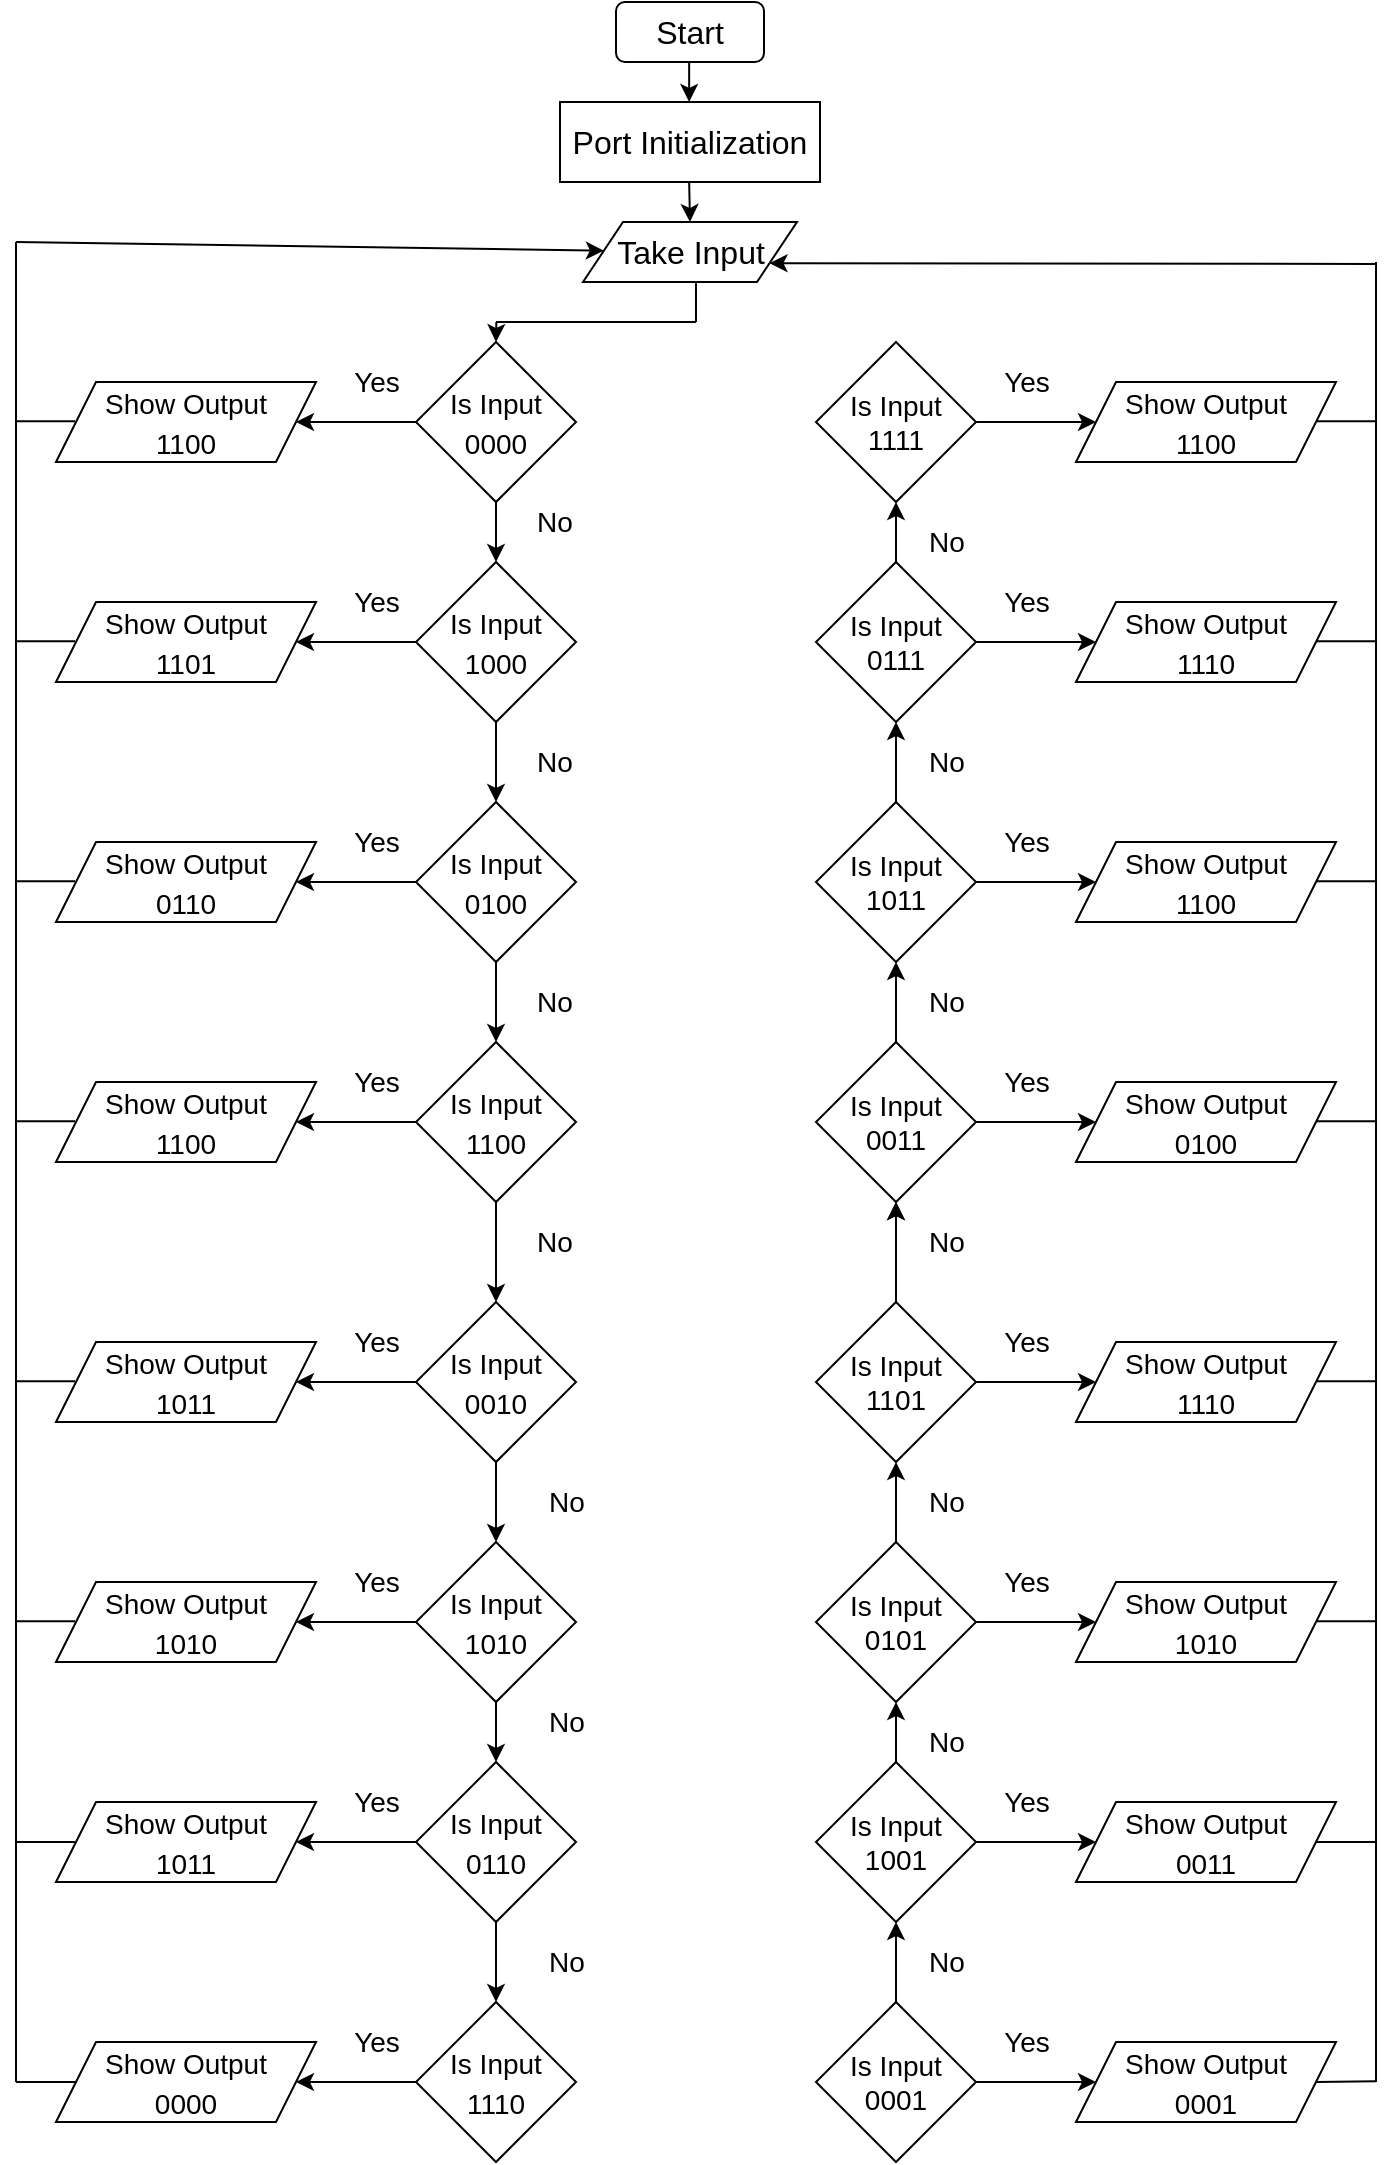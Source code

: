 <mxfile version="17.4.6" type="device"><diagram id="C5RBs43oDa-KdzZeNtuy" name="Page-1"><mxGraphModel dx="1422" dy="762" grid="1" gridSize="10" guides="1" tooltips="1" connect="1" arrows="1" fold="1" page="1" pageScale="1" pageWidth="827" pageHeight="1169" math="0" shadow="0"><root><mxCell id="WIyWlLk6GJQsqaUBKTNV-0"/><mxCell id="WIyWlLk6GJQsqaUBKTNV-1" parent="WIyWlLk6GJQsqaUBKTNV-0"/><mxCell id="WIyWlLk6GJQsqaUBKTNV-3" value="&lt;font style=&quot;font-size: 16px&quot;&gt;Start&lt;/font&gt;" style="rounded=1;whiteSpace=wrap;html=1;fontSize=12;glass=0;strokeWidth=1;shadow=0;" parent="WIyWlLk6GJQsqaUBKTNV-1" vertex="1"><mxGeometry x="340" y="20" width="74" height="30" as="geometry"/></mxCell><mxCell id="yoabehb00GGcjdHhTCSm-0" value="&lt;font style=&quot;font-size: 16px&quot;&gt;Port Initialization&lt;/font&gt;" style="rounded=0;whiteSpace=wrap;html=1;fontSize=16;" parent="WIyWlLk6GJQsqaUBKTNV-1" vertex="1"><mxGeometry x="312" y="70" width="130" height="40" as="geometry"/></mxCell><mxCell id="yoabehb00GGcjdHhTCSm-3" value="Take Input" style="shape=parallelogram;perimeter=parallelogramPerimeter;whiteSpace=wrap;html=1;fixedSize=1;fontSize=16;" parent="WIyWlLk6GJQsqaUBKTNV-1" vertex="1"><mxGeometry x="323.5" y="130" width="107" height="30" as="geometry"/></mxCell><mxCell id="yoabehb00GGcjdHhTCSm-15" value="" style="endArrow=classic;html=1;rounded=0;fontSize=16;" parent="WIyWlLk6GJQsqaUBKTNV-1" edge="1"><mxGeometry width="50" height="50" relative="1" as="geometry"><mxPoint x="376.58" y="110" as="sourcePoint"/><mxPoint x="377" y="130" as="targetPoint"/></mxGeometry></mxCell><mxCell id="yoabehb00GGcjdHhTCSm-16" value="" style="endArrow=classic;html=1;rounded=0;fontSize=16;" parent="WIyWlLk6GJQsqaUBKTNV-1" edge="1"><mxGeometry width="50" height="50" relative="1" as="geometry"><mxPoint x="376.58" y="50" as="sourcePoint"/><mxPoint x="376.58" y="70" as="targetPoint"/><Array as="points"><mxPoint x="376.58" y="50"/><mxPoint x="376.58" y="60"/></Array></mxGeometry></mxCell><mxCell id="yoabehb00GGcjdHhTCSm-17" value="" style="endArrow=classic;html=1;rounded=0;fontSize=16;" parent="WIyWlLk6GJQsqaUBKTNV-1" target="yoabehb00GGcjdHhTCSm-3" edge="1"><mxGeometry width="50" height="50" relative="1" as="geometry"><mxPoint x="40" y="140" as="sourcePoint"/><mxPoint x="140" y="140" as="targetPoint"/></mxGeometry></mxCell><mxCell id="yoabehb00GGcjdHhTCSm-18" value="" style="endArrow=classic;html=1;rounded=0;fontSize=16;entryX=1;entryY=0.75;entryDx=0;entryDy=0;" parent="WIyWlLk6GJQsqaUBKTNV-1" target="yoabehb00GGcjdHhTCSm-3" edge="1"><mxGeometry width="50" height="50" relative="1" as="geometry"><mxPoint x="720" y="151" as="sourcePoint"/><mxPoint x="440" y="150" as="targetPoint"/></mxGeometry></mxCell><mxCell id="yoabehb00GGcjdHhTCSm-20" value="" style="endArrow=none;html=1;rounded=0;fontSize=16;" parent="WIyWlLk6GJQsqaUBKTNV-1" edge="1"><mxGeometry width="50" height="50" relative="1" as="geometry"><mxPoint x="280" y="180" as="sourcePoint"/><mxPoint x="380" y="180" as="targetPoint"/></mxGeometry></mxCell><mxCell id="yoabehb00GGcjdHhTCSm-21" value="&lt;font style=&quot;font-size: 14px&quot;&gt;Show Output&lt;br&gt;1100&lt;/font&gt;" style="shape=parallelogram;perimeter=parallelogramPerimeter;whiteSpace=wrap;html=1;fixedSize=1;fontSize=16;" parent="WIyWlLk6GJQsqaUBKTNV-1" vertex="1"><mxGeometry x="60" y="210" width="130" height="40" as="geometry"/></mxCell><mxCell id="Jba3Py3m6TWfS-fFR2mw-0" value="&lt;font style=&quot;font-size: 14px&quot;&gt;Is Input&lt;br&gt;0000&lt;/font&gt;" style="rhombus;whiteSpace=wrap;html=1;fontSize=16;" parent="WIyWlLk6GJQsqaUBKTNV-1" vertex="1"><mxGeometry x="240" y="190" width="80" height="80" as="geometry"/></mxCell><mxCell id="Jba3Py3m6TWfS-fFR2mw-1" value="" style="endArrow=classic;html=1;rounded=0;fontSize=14;entryX=1;entryY=0.5;entryDx=0;entryDy=0;exitX=0;exitY=0.5;exitDx=0;exitDy=0;" parent="WIyWlLk6GJQsqaUBKTNV-1" source="Jba3Py3m6TWfS-fFR2mw-0" target="yoabehb00GGcjdHhTCSm-21" edge="1"><mxGeometry width="50" height="50" relative="1" as="geometry"><mxPoint x="200" y="229.58" as="sourcePoint"/><mxPoint x="130" y="229.58" as="targetPoint"/></mxGeometry></mxCell><mxCell id="Jba3Py3m6TWfS-fFR2mw-2" value="" style="endArrow=classic;html=1;rounded=0;fontSize=14;" parent="WIyWlLk6GJQsqaUBKTNV-1" edge="1"><mxGeometry width="50" height="50" relative="1" as="geometry"><mxPoint x="280.17" y="180" as="sourcePoint"/><mxPoint x="280.0" y="190" as="targetPoint"/></mxGeometry></mxCell><mxCell id="Jba3Py3m6TWfS-fFR2mw-4" value="&lt;font style=&quot;font-size: 14px&quot;&gt;Show Output&lt;br&gt;1101&lt;/font&gt;" style="shape=parallelogram;perimeter=parallelogramPerimeter;whiteSpace=wrap;html=1;fixedSize=1;fontSize=16;" parent="WIyWlLk6GJQsqaUBKTNV-1" vertex="1"><mxGeometry x="60" y="320" width="130" height="40" as="geometry"/></mxCell><mxCell id="Jba3Py3m6TWfS-fFR2mw-5" value="&lt;font style=&quot;font-size: 14px&quot;&gt;Is Input&lt;br&gt;1000&lt;/font&gt;" style="rhombus;whiteSpace=wrap;html=1;fontSize=16;" parent="WIyWlLk6GJQsqaUBKTNV-1" vertex="1"><mxGeometry x="240" y="300" width="80" height="80" as="geometry"/></mxCell><mxCell id="Jba3Py3m6TWfS-fFR2mw-6" value="" style="endArrow=classic;html=1;rounded=0;fontSize=14;entryX=1;entryY=0.5;entryDx=0;entryDy=0;exitX=0;exitY=0.5;exitDx=0;exitDy=0;" parent="WIyWlLk6GJQsqaUBKTNV-1" source="Jba3Py3m6TWfS-fFR2mw-5" target="Jba3Py3m6TWfS-fFR2mw-4" edge="1"><mxGeometry width="50" height="50" relative="1" as="geometry"><mxPoint x="200" y="339.58" as="sourcePoint"/><mxPoint x="130" y="339.58" as="targetPoint"/></mxGeometry></mxCell><mxCell id="Jba3Py3m6TWfS-fFR2mw-7" value="" style="endArrow=classic;html=1;rounded=0;fontSize=14;exitX=0.5;exitY=1;exitDx=0;exitDy=0;" parent="WIyWlLk6GJQsqaUBKTNV-1" source="Jba3Py3m6TWfS-fFR2mw-0" edge="1"><mxGeometry width="50" height="50" relative="1" as="geometry"><mxPoint x="280.17" y="290" as="sourcePoint"/><mxPoint x="280" y="300" as="targetPoint"/></mxGeometry></mxCell><mxCell id="Jba3Py3m6TWfS-fFR2mw-32" value="&lt;font style=&quot;font-size: 14px&quot;&gt;Show Output&lt;br&gt;0110&lt;/font&gt;" style="shape=parallelogram;perimeter=parallelogramPerimeter;whiteSpace=wrap;html=1;fixedSize=1;fontSize=16;" parent="WIyWlLk6GJQsqaUBKTNV-1" vertex="1"><mxGeometry x="60" y="440" width="130" height="40" as="geometry"/></mxCell><mxCell id="Jba3Py3m6TWfS-fFR2mw-33" value="&lt;font style=&quot;font-size: 14px&quot;&gt;Is Input&lt;br&gt;0100&lt;/font&gt;" style="rhombus;whiteSpace=wrap;html=1;fontSize=16;" parent="WIyWlLk6GJQsqaUBKTNV-1" vertex="1"><mxGeometry x="240" y="420" width="80" height="80" as="geometry"/></mxCell><mxCell id="Jba3Py3m6TWfS-fFR2mw-34" value="" style="endArrow=classic;html=1;rounded=0;fontSize=14;entryX=1;entryY=0.5;entryDx=0;entryDy=0;exitX=0;exitY=0.5;exitDx=0;exitDy=0;" parent="WIyWlLk6GJQsqaUBKTNV-1" source="Jba3Py3m6TWfS-fFR2mw-33" target="Jba3Py3m6TWfS-fFR2mw-32" edge="1"><mxGeometry width="50" height="50" relative="1" as="geometry"><mxPoint x="200" y="459.58" as="sourcePoint"/><mxPoint x="130" y="459.58" as="targetPoint"/></mxGeometry></mxCell><mxCell id="Jba3Py3m6TWfS-fFR2mw-35" value="" style="endArrow=classic;html=1;rounded=0;fontSize=14;exitX=0.5;exitY=1;exitDx=0;exitDy=0;" parent="WIyWlLk6GJQsqaUBKTNV-1" source="Jba3Py3m6TWfS-fFR2mw-5" edge="1"><mxGeometry width="50" height="50" relative="1" as="geometry"><mxPoint x="280.17" y="410" as="sourcePoint"/><mxPoint x="280" y="420" as="targetPoint"/></mxGeometry></mxCell><mxCell id="Jba3Py3m6TWfS-fFR2mw-36" value="&lt;font style=&quot;font-size: 14px&quot;&gt;Show Output&lt;br&gt;1100&lt;/font&gt;" style="shape=parallelogram;perimeter=parallelogramPerimeter;whiteSpace=wrap;html=1;fixedSize=1;fontSize=16;" parent="WIyWlLk6GJQsqaUBKTNV-1" vertex="1"><mxGeometry x="60" y="560" width="130" height="40" as="geometry"/></mxCell><mxCell id="Jba3Py3m6TWfS-fFR2mw-37" value="&lt;font style=&quot;font-size: 14px&quot;&gt;Is Input&lt;br&gt;1100&lt;/font&gt;" style="rhombus;whiteSpace=wrap;html=1;fontSize=16;" parent="WIyWlLk6GJQsqaUBKTNV-1" vertex="1"><mxGeometry x="240" y="540" width="80" height="80" as="geometry"/></mxCell><mxCell id="Jba3Py3m6TWfS-fFR2mw-38" value="" style="endArrow=classic;html=1;rounded=0;fontSize=14;entryX=1;entryY=0.5;entryDx=0;entryDy=0;exitX=0;exitY=0.5;exitDx=0;exitDy=0;" parent="WIyWlLk6GJQsqaUBKTNV-1" source="Jba3Py3m6TWfS-fFR2mw-37" target="Jba3Py3m6TWfS-fFR2mw-36" edge="1"><mxGeometry width="50" height="50" relative="1" as="geometry"><mxPoint x="200" y="579.58" as="sourcePoint"/><mxPoint x="130" y="579.58" as="targetPoint"/></mxGeometry></mxCell><mxCell id="Jba3Py3m6TWfS-fFR2mw-39" value="" style="endArrow=classic;html=1;rounded=0;fontSize=14;exitX=0.5;exitY=1;exitDx=0;exitDy=0;" parent="WIyWlLk6GJQsqaUBKTNV-1" source="Jba3Py3m6TWfS-fFR2mw-33" edge="1"><mxGeometry width="50" height="50" relative="1" as="geometry"><mxPoint x="280.17" y="530" as="sourcePoint"/><mxPoint x="280" y="540" as="targetPoint"/></mxGeometry></mxCell><mxCell id="Jba3Py3m6TWfS-fFR2mw-40" value="&lt;font style=&quot;font-size: 14px&quot;&gt;Show Output&lt;br&gt;1011&lt;/font&gt;" style="shape=parallelogram;perimeter=parallelogramPerimeter;whiteSpace=wrap;html=1;fixedSize=1;fontSize=16;" parent="WIyWlLk6GJQsqaUBKTNV-1" vertex="1"><mxGeometry x="60" y="690" width="130" height="40" as="geometry"/></mxCell><mxCell id="Jba3Py3m6TWfS-fFR2mw-41" value="&lt;font style=&quot;font-size: 14px&quot;&gt;Is Input&lt;br&gt;0010&lt;/font&gt;" style="rhombus;whiteSpace=wrap;html=1;fontSize=16;" parent="WIyWlLk6GJQsqaUBKTNV-1" vertex="1"><mxGeometry x="240" y="670" width="80" height="80" as="geometry"/></mxCell><mxCell id="Jba3Py3m6TWfS-fFR2mw-42" value="" style="endArrow=classic;html=1;rounded=0;fontSize=14;entryX=1;entryY=0.5;entryDx=0;entryDy=0;exitX=0;exitY=0.5;exitDx=0;exitDy=0;" parent="WIyWlLk6GJQsqaUBKTNV-1" source="Jba3Py3m6TWfS-fFR2mw-41" target="Jba3Py3m6TWfS-fFR2mw-40" edge="1"><mxGeometry width="50" height="50" relative="1" as="geometry"><mxPoint x="200" y="709.58" as="sourcePoint"/><mxPoint x="130" y="709.58" as="targetPoint"/></mxGeometry></mxCell><mxCell id="Jba3Py3m6TWfS-fFR2mw-43" value="" style="endArrow=classic;html=1;rounded=0;fontSize=14;exitX=0.5;exitY=1;exitDx=0;exitDy=0;" parent="WIyWlLk6GJQsqaUBKTNV-1" source="Jba3Py3m6TWfS-fFR2mw-37" edge="1"><mxGeometry width="50" height="50" relative="1" as="geometry"><mxPoint x="280.17" y="660" as="sourcePoint"/><mxPoint x="280" y="670" as="targetPoint"/></mxGeometry></mxCell><mxCell id="Jba3Py3m6TWfS-fFR2mw-44" value="&lt;font style=&quot;font-size: 14px&quot;&gt;Show Output&lt;br&gt;1010&lt;/font&gt;" style="shape=parallelogram;perimeter=parallelogramPerimeter;whiteSpace=wrap;html=1;fixedSize=1;fontSize=16;" parent="WIyWlLk6GJQsqaUBKTNV-1" vertex="1"><mxGeometry x="60" y="810" width="130" height="40" as="geometry"/></mxCell><mxCell id="Jba3Py3m6TWfS-fFR2mw-45" value="&lt;font style=&quot;font-size: 14px&quot;&gt;Is Input&lt;br&gt;1010&lt;/font&gt;" style="rhombus;whiteSpace=wrap;html=1;fontSize=16;" parent="WIyWlLk6GJQsqaUBKTNV-1" vertex="1"><mxGeometry x="240" y="790" width="80" height="80" as="geometry"/></mxCell><mxCell id="Jba3Py3m6TWfS-fFR2mw-46" value="" style="endArrow=classic;html=1;rounded=0;fontSize=14;entryX=1;entryY=0.5;entryDx=0;entryDy=0;exitX=0;exitY=0.5;exitDx=0;exitDy=0;" parent="WIyWlLk6GJQsqaUBKTNV-1" source="Jba3Py3m6TWfS-fFR2mw-45" target="Jba3Py3m6TWfS-fFR2mw-44" edge="1"><mxGeometry width="50" height="50" relative="1" as="geometry"><mxPoint x="200" y="829.58" as="sourcePoint"/><mxPoint x="130" y="829.58" as="targetPoint"/></mxGeometry></mxCell><mxCell id="Jba3Py3m6TWfS-fFR2mw-47" value="" style="endArrow=classic;html=1;rounded=0;fontSize=14;exitX=0.5;exitY=1;exitDx=0;exitDy=0;" parent="WIyWlLk6GJQsqaUBKTNV-1" source="Jba3Py3m6TWfS-fFR2mw-41" edge="1"><mxGeometry width="50" height="50" relative="1" as="geometry"><mxPoint x="280.17" y="780" as="sourcePoint"/><mxPoint x="280" y="790" as="targetPoint"/></mxGeometry></mxCell><mxCell id="Jba3Py3m6TWfS-fFR2mw-56" value="&lt;font style=&quot;font-size: 14px&quot;&gt;Show Output&lt;br&gt;1011&lt;/font&gt;" style="shape=parallelogram;perimeter=parallelogramPerimeter;whiteSpace=wrap;html=1;fixedSize=1;fontSize=16;" parent="WIyWlLk6GJQsqaUBKTNV-1" vertex="1"><mxGeometry x="60" y="920" width="130" height="40" as="geometry"/></mxCell><mxCell id="Jba3Py3m6TWfS-fFR2mw-57" value="&lt;font style=&quot;font-size: 14px&quot;&gt;Is Input&lt;br&gt;0110&lt;br&gt;&lt;/font&gt;" style="rhombus;whiteSpace=wrap;html=1;fontSize=16;" parent="WIyWlLk6GJQsqaUBKTNV-1" vertex="1"><mxGeometry x="240" y="900" width="80" height="80" as="geometry"/></mxCell><mxCell id="Jba3Py3m6TWfS-fFR2mw-58" value="" style="endArrow=classic;html=1;rounded=0;fontSize=14;entryX=1;entryY=0.5;entryDx=0;entryDy=0;exitX=0;exitY=0.5;exitDx=0;exitDy=0;" parent="WIyWlLk6GJQsqaUBKTNV-1" source="Jba3Py3m6TWfS-fFR2mw-57" target="Jba3Py3m6TWfS-fFR2mw-56" edge="1"><mxGeometry width="50" height="50" relative="1" as="geometry"><mxPoint x="200" y="939.58" as="sourcePoint"/><mxPoint x="130" y="939.58" as="targetPoint"/></mxGeometry></mxCell><mxCell id="Jba3Py3m6TWfS-fFR2mw-59" value="&lt;font style=&quot;font-size: 14px&quot;&gt;Show Output&lt;br&gt;0000&lt;br&gt;&lt;/font&gt;" style="shape=parallelogram;perimeter=parallelogramPerimeter;whiteSpace=wrap;html=1;fixedSize=1;fontSize=16;" parent="WIyWlLk6GJQsqaUBKTNV-1" vertex="1"><mxGeometry x="60" y="1040" width="130" height="40" as="geometry"/></mxCell><mxCell id="Jba3Py3m6TWfS-fFR2mw-60" value="&lt;font style=&quot;font-size: 14px&quot;&gt;Is Input&lt;br&gt;1110&lt;/font&gt;" style="rhombus;whiteSpace=wrap;html=1;fontSize=16;" parent="WIyWlLk6GJQsqaUBKTNV-1" vertex="1"><mxGeometry x="240" y="1020" width="80" height="80" as="geometry"/></mxCell><mxCell id="Jba3Py3m6TWfS-fFR2mw-61" value="" style="endArrow=classic;html=1;rounded=0;fontSize=14;entryX=1;entryY=0.5;entryDx=0;entryDy=0;exitX=0;exitY=0.5;exitDx=0;exitDy=0;" parent="WIyWlLk6GJQsqaUBKTNV-1" source="Jba3Py3m6TWfS-fFR2mw-60" target="Jba3Py3m6TWfS-fFR2mw-59" edge="1"><mxGeometry width="50" height="50" relative="1" as="geometry"><mxPoint x="200" y="1059.58" as="sourcePoint"/><mxPoint x="130" y="1059.58" as="targetPoint"/></mxGeometry></mxCell><mxCell id="Jba3Py3m6TWfS-fFR2mw-62" value="" style="endArrow=none;html=1;rounded=0;fontSize=14;" parent="WIyWlLk6GJQsqaUBKTNV-1" edge="1"><mxGeometry width="50" height="50" relative="1" as="geometry"><mxPoint x="40" y="1060" as="sourcePoint"/><mxPoint x="40" y="140" as="targetPoint"/></mxGeometry></mxCell><mxCell id="Jba3Py3m6TWfS-fFR2mw-66" value="" style="endArrow=none;html=1;rounded=0;fontSize=14;" parent="WIyWlLk6GJQsqaUBKTNV-1" source="Jba3Py3m6TWfS-fFR2mw-59" edge="1"><mxGeometry width="50" height="50" relative="1" as="geometry"><mxPoint x="-10" y="1110" as="sourcePoint"/><mxPoint x="40" y="1060" as="targetPoint"/></mxGeometry></mxCell><mxCell id="Jba3Py3m6TWfS-fFR2mw-70" value="" style="endArrow=classic;html=1;rounded=0;fontSize=14;entryX=0.5;entryY=0;entryDx=0;entryDy=0;exitX=0.5;exitY=1;exitDx=0;exitDy=0;" parent="WIyWlLk6GJQsqaUBKTNV-1" source="Jba3Py3m6TWfS-fFR2mw-45" target="Jba3Py3m6TWfS-fFR2mw-57" edge="1"><mxGeometry width="50" height="50" relative="1" as="geometry"><mxPoint x="260" y="910" as="sourcePoint"/><mxPoint x="310" y="860" as="targetPoint"/></mxGeometry></mxCell><mxCell id="Jba3Py3m6TWfS-fFR2mw-71" value="" style="endArrow=classic;html=1;rounded=0;fontSize=14;entryX=0.5;entryY=0;entryDx=0;entryDy=0;exitX=0.5;exitY=1;exitDx=0;exitDy=0;" parent="WIyWlLk6GJQsqaUBKTNV-1" source="Jba3Py3m6TWfS-fFR2mw-57" target="Jba3Py3m6TWfS-fFR2mw-60" edge="1"><mxGeometry width="50" height="50" relative="1" as="geometry"><mxPoint x="230" y="1040" as="sourcePoint"/><mxPoint x="280" y="990" as="targetPoint"/></mxGeometry></mxCell><mxCell id="Jba3Py3m6TWfS-fFR2mw-77" value="Yes" style="text;html=1;align=center;verticalAlign=middle;resizable=0;points=[];autosize=1;strokeColor=none;fillColor=none;fontSize=14;" parent="WIyWlLk6GJQsqaUBKTNV-1" vertex="1"><mxGeometry x="525" y="200" width="40" height="20" as="geometry"/></mxCell><mxCell id="Jba3Py3m6TWfS-fFR2mw-78" value="Yes" style="text;html=1;align=center;verticalAlign=middle;resizable=0;points=[];autosize=1;strokeColor=none;fillColor=none;fontSize=14;" parent="WIyWlLk6GJQsqaUBKTNV-1" vertex="1"><mxGeometry x="200" y="310" width="40" height="20" as="geometry"/></mxCell><mxCell id="Jba3Py3m6TWfS-fFR2mw-85" value="Yes" style="text;html=1;align=center;verticalAlign=middle;resizable=0;points=[];autosize=1;strokeColor=none;fillColor=none;fontSize=14;" parent="WIyWlLk6GJQsqaUBKTNV-1" vertex="1"><mxGeometry x="200" y="1030" width="40" height="20" as="geometry"/></mxCell><mxCell id="Jba3Py3m6TWfS-fFR2mw-86" value="Yes" style="text;html=1;align=center;verticalAlign=middle;resizable=0;points=[];autosize=1;strokeColor=none;fillColor=none;fontSize=14;" parent="WIyWlLk6GJQsqaUBKTNV-1" vertex="1"><mxGeometry x="200" y="910" width="40" height="20" as="geometry"/></mxCell><mxCell id="Jba3Py3m6TWfS-fFR2mw-87" value="Yes" style="text;html=1;align=center;verticalAlign=middle;resizable=0;points=[];autosize=1;strokeColor=none;fillColor=none;fontSize=14;" parent="WIyWlLk6GJQsqaUBKTNV-1" vertex="1"><mxGeometry x="200" y="800" width="40" height="20" as="geometry"/></mxCell><mxCell id="Jba3Py3m6TWfS-fFR2mw-88" value="Yes" style="text;html=1;align=center;verticalAlign=middle;resizable=0;points=[];autosize=1;strokeColor=none;fillColor=none;fontSize=14;" parent="WIyWlLk6GJQsqaUBKTNV-1" vertex="1"><mxGeometry x="200" y="680" width="40" height="20" as="geometry"/></mxCell><mxCell id="Jba3Py3m6TWfS-fFR2mw-89" value="Yes" style="text;html=1;align=center;verticalAlign=middle;resizable=0;points=[];autosize=1;strokeColor=none;fillColor=none;fontSize=14;" parent="WIyWlLk6GJQsqaUBKTNV-1" vertex="1"><mxGeometry x="200" y="550" width="40" height="20" as="geometry"/></mxCell><mxCell id="Jba3Py3m6TWfS-fFR2mw-90" value="Yes" style="text;html=1;align=center;verticalAlign=middle;resizable=0;points=[];autosize=1;strokeColor=none;fillColor=none;fontSize=14;" parent="WIyWlLk6GJQsqaUBKTNV-1" vertex="1"><mxGeometry x="200" y="430" width="40" height="20" as="geometry"/></mxCell><mxCell id="Jba3Py3m6TWfS-fFR2mw-91" value="Yes" style="text;html=1;align=center;verticalAlign=middle;resizable=0;points=[];autosize=1;strokeColor=none;fillColor=none;fontSize=14;" parent="WIyWlLk6GJQsqaUBKTNV-1" vertex="1"><mxGeometry x="200" y="200" width="40" height="20" as="geometry"/></mxCell><mxCell id="Jba3Py3m6TWfS-fFR2mw-97" value="No" style="text;html=1;align=center;verticalAlign=middle;resizable=0;points=[];autosize=1;strokeColor=none;fillColor=none;fontSize=14;" parent="WIyWlLk6GJQsqaUBKTNV-1" vertex="1"><mxGeometry x="490" y="280" width="30" height="20" as="geometry"/></mxCell><mxCell id="Jba3Py3m6TWfS-fFR2mw-100" value="No" style="text;html=1;align=center;verticalAlign=middle;resizable=0;points=[];autosize=1;strokeColor=none;fillColor=none;fontSize=14;" parent="WIyWlLk6GJQsqaUBKTNV-1" vertex="1"><mxGeometry x="300" y="990" width="30" height="20" as="geometry"/></mxCell><mxCell id="Jba3Py3m6TWfS-fFR2mw-101" value="No" style="text;html=1;align=center;verticalAlign=middle;resizable=0;points=[];autosize=1;strokeColor=none;fillColor=none;fontSize=14;" parent="WIyWlLk6GJQsqaUBKTNV-1" vertex="1"><mxGeometry x="300" y="870" width="30" height="20" as="geometry"/></mxCell><mxCell id="Jba3Py3m6TWfS-fFR2mw-102" value="No" style="text;html=1;align=center;verticalAlign=middle;resizable=0;points=[];autosize=1;strokeColor=none;fillColor=none;fontSize=14;" parent="WIyWlLk6GJQsqaUBKTNV-1" vertex="1"><mxGeometry x="300" y="760" width="30" height="20" as="geometry"/></mxCell><mxCell id="Jba3Py3m6TWfS-fFR2mw-103" value="No" style="text;html=1;align=center;verticalAlign=middle;resizable=0;points=[];autosize=1;strokeColor=none;fillColor=none;fontSize=14;" parent="WIyWlLk6GJQsqaUBKTNV-1" vertex="1"><mxGeometry x="293.5" y="630" width="30" height="20" as="geometry"/></mxCell><mxCell id="Jba3Py3m6TWfS-fFR2mw-104" value="No" style="text;html=1;align=center;verticalAlign=middle;resizable=0;points=[];autosize=1;strokeColor=none;fillColor=none;fontSize=14;" parent="WIyWlLk6GJQsqaUBKTNV-1" vertex="1"><mxGeometry x="293.5" y="510" width="30" height="20" as="geometry"/></mxCell><mxCell id="Jba3Py3m6TWfS-fFR2mw-105" value="No" style="text;html=1;align=center;verticalAlign=middle;resizable=0;points=[];autosize=1;strokeColor=none;fillColor=none;fontSize=14;" parent="WIyWlLk6GJQsqaUBKTNV-1" vertex="1"><mxGeometry x="293.5" y="390" width="30" height="20" as="geometry"/></mxCell><mxCell id="Jba3Py3m6TWfS-fFR2mw-107" value="No" style="text;html=1;align=center;verticalAlign=middle;resizable=0;points=[];autosize=1;strokeColor=none;fillColor=none;fontSize=14;" parent="WIyWlLk6GJQsqaUBKTNV-1" vertex="1"><mxGeometry x="293.5" y="270" width="30" height="20" as="geometry"/></mxCell><mxCell id="Jba3Py3m6TWfS-fFR2mw-108" value="Is Input&lt;br&gt;1111" style="rhombus;whiteSpace=wrap;html=1;fontSize=14;" parent="WIyWlLk6GJQsqaUBKTNV-1" vertex="1"><mxGeometry x="440" y="190" width="80" height="80" as="geometry"/></mxCell><mxCell id="Jba3Py3m6TWfS-fFR2mw-110" value="&lt;font style=&quot;font-size: 14px&quot;&gt;Show Output&lt;br&gt;1100&lt;/font&gt;" style="shape=parallelogram;perimeter=parallelogramPerimeter;whiteSpace=wrap;html=1;fixedSize=1;fontSize=16;" parent="WIyWlLk6GJQsqaUBKTNV-1" vertex="1"><mxGeometry x="570" y="210" width="130" height="40" as="geometry"/></mxCell><mxCell id="Jba3Py3m6TWfS-fFR2mw-111" value="" style="endArrow=classic;html=1;rounded=0;fontSize=14;entryX=0;entryY=0.5;entryDx=0;entryDy=0;" parent="WIyWlLk6GJQsqaUBKTNV-1" target="Jba3Py3m6TWfS-fFR2mw-110" edge="1"><mxGeometry width="50" height="50" relative="1" as="geometry"><mxPoint x="520" y="230" as="sourcePoint"/><mxPoint x="570" y="180" as="targetPoint"/></mxGeometry></mxCell><mxCell id="Jba3Py3m6TWfS-fFR2mw-112" value="" style="endArrow=classic;html=1;rounded=0;fontSize=14;entryX=0.5;entryY=1;entryDx=0;entryDy=0;" parent="WIyWlLk6GJQsqaUBKTNV-1" target="Jba3Py3m6TWfS-fFR2mw-108" edge="1"><mxGeometry width="50" height="50" relative="1" as="geometry"><mxPoint x="480" y="300" as="sourcePoint"/><mxPoint x="390" y="360" as="targetPoint"/></mxGeometry></mxCell><mxCell id="Jba3Py3m6TWfS-fFR2mw-113" value="" style="endArrow=none;html=1;rounded=0;fontSize=14;" parent="WIyWlLk6GJQsqaUBKTNV-1" edge="1"><mxGeometry width="50" height="50" relative="1" as="geometry"><mxPoint x="720" y="1060" as="sourcePoint"/><mxPoint x="720" y="150" as="targetPoint"/></mxGeometry></mxCell><mxCell id="Jba3Py3m6TWfS-fFR2mw-120" value="Yes" style="text;html=1;align=center;verticalAlign=middle;resizable=0;points=[];autosize=1;strokeColor=none;fillColor=none;fontSize=14;" parent="WIyWlLk6GJQsqaUBKTNV-1" vertex="1"><mxGeometry x="525" y="310" width="40" height="20" as="geometry"/></mxCell><mxCell id="Jba3Py3m6TWfS-fFR2mw-121" value="No" style="text;html=1;align=center;verticalAlign=middle;resizable=0;points=[];autosize=1;strokeColor=none;fillColor=none;fontSize=14;" parent="WIyWlLk6GJQsqaUBKTNV-1" vertex="1"><mxGeometry x="490" y="390" width="30" height="20" as="geometry"/></mxCell><mxCell id="Jba3Py3m6TWfS-fFR2mw-122" value="Is Input&lt;br&gt;0111" style="rhombus;whiteSpace=wrap;html=1;fontSize=14;" parent="WIyWlLk6GJQsqaUBKTNV-1" vertex="1"><mxGeometry x="440" y="300" width="80" height="80" as="geometry"/></mxCell><mxCell id="Jba3Py3m6TWfS-fFR2mw-123" value="&lt;font style=&quot;font-size: 14px&quot;&gt;Show Output&lt;br&gt;1110&lt;/font&gt;" style="shape=parallelogram;perimeter=parallelogramPerimeter;whiteSpace=wrap;html=1;fixedSize=1;fontSize=16;" parent="WIyWlLk6GJQsqaUBKTNV-1" vertex="1"><mxGeometry x="570" y="320" width="130" height="40" as="geometry"/></mxCell><mxCell id="Jba3Py3m6TWfS-fFR2mw-124" value="" style="endArrow=classic;html=1;rounded=0;fontSize=14;entryX=0;entryY=0.5;entryDx=0;entryDy=0;" parent="WIyWlLk6GJQsqaUBKTNV-1" target="Jba3Py3m6TWfS-fFR2mw-123" edge="1"><mxGeometry width="50" height="50" relative="1" as="geometry"><mxPoint x="520" y="340" as="sourcePoint"/><mxPoint x="570" y="290" as="targetPoint"/></mxGeometry></mxCell><mxCell id="Jba3Py3m6TWfS-fFR2mw-125" value="" style="endArrow=classic;html=1;rounded=0;fontSize=14;entryX=0.5;entryY=1;entryDx=0;entryDy=0;exitX=0.5;exitY=0;exitDx=0;exitDy=0;" parent="WIyWlLk6GJQsqaUBKTNV-1" source="Jba3Py3m6TWfS-fFR2mw-146" target="Jba3Py3m6TWfS-fFR2mw-122" edge="1"><mxGeometry width="50" height="50" relative="1" as="geometry"><mxPoint x="480" y="410" as="sourcePoint"/><mxPoint x="390" y="470" as="targetPoint"/></mxGeometry></mxCell><mxCell id="Jba3Py3m6TWfS-fFR2mw-144" value="Yes" style="text;html=1;align=center;verticalAlign=middle;resizable=0;points=[];autosize=1;strokeColor=none;fillColor=none;fontSize=14;" parent="WIyWlLk6GJQsqaUBKTNV-1" vertex="1"><mxGeometry x="525" y="430" width="40" height="20" as="geometry"/></mxCell><mxCell id="Jba3Py3m6TWfS-fFR2mw-145" value="No" style="text;html=1;align=center;verticalAlign=middle;resizable=0;points=[];autosize=1;strokeColor=none;fillColor=none;fontSize=14;" parent="WIyWlLk6GJQsqaUBKTNV-1" vertex="1"><mxGeometry x="490" y="510" width="30" height="20" as="geometry"/></mxCell><mxCell id="Jba3Py3m6TWfS-fFR2mw-146" value="Is Input&lt;br&gt;1011" style="rhombus;whiteSpace=wrap;html=1;fontSize=14;" parent="WIyWlLk6GJQsqaUBKTNV-1" vertex="1"><mxGeometry x="440" y="420" width="80" height="80" as="geometry"/></mxCell><mxCell id="Jba3Py3m6TWfS-fFR2mw-147" value="&lt;font style=&quot;font-size: 14px&quot;&gt;Show Output&lt;br&gt;1100&lt;/font&gt;" style="shape=parallelogram;perimeter=parallelogramPerimeter;whiteSpace=wrap;html=1;fixedSize=1;fontSize=16;" parent="WIyWlLk6GJQsqaUBKTNV-1" vertex="1"><mxGeometry x="570" y="440" width="130" height="40" as="geometry"/></mxCell><mxCell id="Jba3Py3m6TWfS-fFR2mw-148" value="" style="endArrow=classic;html=1;rounded=0;fontSize=14;entryX=0;entryY=0.5;entryDx=0;entryDy=0;" parent="WIyWlLk6GJQsqaUBKTNV-1" target="Jba3Py3m6TWfS-fFR2mw-147" edge="1"><mxGeometry width="50" height="50" relative="1" as="geometry"><mxPoint x="520" y="460" as="sourcePoint"/><mxPoint x="570" y="410" as="targetPoint"/></mxGeometry></mxCell><mxCell id="Jba3Py3m6TWfS-fFR2mw-149" value="" style="endArrow=classic;html=1;rounded=0;fontSize=14;entryX=0.5;entryY=1;entryDx=0;entryDy=0;exitX=0.5;exitY=0;exitDx=0;exitDy=0;" parent="WIyWlLk6GJQsqaUBKTNV-1" source="Jba3Py3m6TWfS-fFR2mw-152" target="Jba3Py3m6TWfS-fFR2mw-146" edge="1"><mxGeometry width="50" height="50" relative="1" as="geometry"><mxPoint x="480" y="530" as="sourcePoint"/><mxPoint x="390" y="590" as="targetPoint"/></mxGeometry></mxCell><mxCell id="Jba3Py3m6TWfS-fFR2mw-150" value="Yes" style="text;html=1;align=center;verticalAlign=middle;resizable=0;points=[];autosize=1;strokeColor=none;fillColor=none;fontSize=14;" parent="WIyWlLk6GJQsqaUBKTNV-1" vertex="1"><mxGeometry x="525" y="550" width="40" height="20" as="geometry"/></mxCell><mxCell id="Jba3Py3m6TWfS-fFR2mw-151" value="No" style="text;html=1;align=center;verticalAlign=middle;resizable=0;points=[];autosize=1;strokeColor=none;fillColor=none;fontSize=14;" parent="WIyWlLk6GJQsqaUBKTNV-1" vertex="1"><mxGeometry x="490" y="630" width="30" height="20" as="geometry"/></mxCell><mxCell id="Jba3Py3m6TWfS-fFR2mw-152" value="Is Input&lt;br&gt;0011" style="rhombus;whiteSpace=wrap;html=1;fontSize=14;" parent="WIyWlLk6GJQsqaUBKTNV-1" vertex="1"><mxGeometry x="440" y="540" width="80" height="80" as="geometry"/></mxCell><mxCell id="Jba3Py3m6TWfS-fFR2mw-153" value="&lt;font style=&quot;font-size: 14px&quot;&gt;Show Output&lt;br&gt;0100&lt;br&gt;&lt;/font&gt;" style="shape=parallelogram;perimeter=parallelogramPerimeter;whiteSpace=wrap;html=1;fixedSize=1;fontSize=16;" parent="WIyWlLk6GJQsqaUBKTNV-1" vertex="1"><mxGeometry x="570" y="560" width="130" height="40" as="geometry"/></mxCell><mxCell id="Jba3Py3m6TWfS-fFR2mw-154" value="" style="endArrow=classic;html=1;rounded=0;fontSize=14;entryX=0;entryY=0.5;entryDx=0;entryDy=0;" parent="WIyWlLk6GJQsqaUBKTNV-1" target="Jba3Py3m6TWfS-fFR2mw-153" edge="1"><mxGeometry width="50" height="50" relative="1" as="geometry"><mxPoint x="520" y="580" as="sourcePoint"/><mxPoint x="570" y="530" as="targetPoint"/></mxGeometry></mxCell><mxCell id="Jba3Py3m6TWfS-fFR2mw-155" value="" style="endArrow=classic;html=1;rounded=0;fontSize=14;entryX=0.5;entryY=1;entryDx=0;entryDy=0;" parent="WIyWlLk6GJQsqaUBKTNV-1" target="Jba3Py3m6TWfS-fFR2mw-152" edge="1"><mxGeometry width="50" height="50" relative="1" as="geometry"><mxPoint x="480" y="650" as="sourcePoint"/><mxPoint x="390" y="710" as="targetPoint"/></mxGeometry></mxCell><mxCell id="Jba3Py3m6TWfS-fFR2mw-156" value="Yes" style="text;html=1;align=center;verticalAlign=middle;resizable=0;points=[];autosize=1;strokeColor=none;fillColor=none;fontSize=14;" parent="WIyWlLk6GJQsqaUBKTNV-1" vertex="1"><mxGeometry x="525" y="680" width="40" height="20" as="geometry"/></mxCell><mxCell id="Jba3Py3m6TWfS-fFR2mw-157" value="No" style="text;html=1;align=center;verticalAlign=middle;resizable=0;points=[];autosize=1;strokeColor=none;fillColor=none;fontSize=14;" parent="WIyWlLk6GJQsqaUBKTNV-1" vertex="1"><mxGeometry x="490" y="760" width="30" height="20" as="geometry"/></mxCell><mxCell id="Jba3Py3m6TWfS-fFR2mw-162" value="" style="edgeStyle=orthogonalEdgeStyle;rounded=0;orthogonalLoop=1;jettySize=auto;html=1;fontSize=14;" parent="WIyWlLk6GJQsqaUBKTNV-1" source="Jba3Py3m6TWfS-fFR2mw-158" target="Jba3Py3m6TWfS-fFR2mw-152" edge="1"><mxGeometry relative="1" as="geometry"/></mxCell><mxCell id="Jba3Py3m6TWfS-fFR2mw-158" value="Is Input&lt;br&gt;1101" style="rhombus;whiteSpace=wrap;html=1;fontSize=14;" parent="WIyWlLk6GJQsqaUBKTNV-1" vertex="1"><mxGeometry x="440" y="670" width="80" height="80" as="geometry"/></mxCell><mxCell id="Jba3Py3m6TWfS-fFR2mw-159" value="&lt;font style=&quot;font-size: 14px&quot;&gt;Show Output&lt;br&gt;1110&lt;/font&gt;" style="shape=parallelogram;perimeter=parallelogramPerimeter;whiteSpace=wrap;html=1;fixedSize=1;fontSize=16;" parent="WIyWlLk6GJQsqaUBKTNV-1" vertex="1"><mxGeometry x="570" y="690" width="130" height="40" as="geometry"/></mxCell><mxCell id="Jba3Py3m6TWfS-fFR2mw-160" value="" style="endArrow=classic;html=1;rounded=0;fontSize=14;entryX=0;entryY=0.5;entryDx=0;entryDy=0;" parent="WIyWlLk6GJQsqaUBKTNV-1" target="Jba3Py3m6TWfS-fFR2mw-159" edge="1"><mxGeometry width="50" height="50" relative="1" as="geometry"><mxPoint x="520" y="710" as="sourcePoint"/><mxPoint x="570" y="660" as="targetPoint"/></mxGeometry></mxCell><mxCell id="Jba3Py3m6TWfS-fFR2mw-161" value="" style="endArrow=classic;html=1;rounded=0;fontSize=14;entryX=0.5;entryY=1;entryDx=0;entryDy=0;exitX=0.5;exitY=0;exitDx=0;exitDy=0;" parent="WIyWlLk6GJQsqaUBKTNV-1" source="Jba3Py3m6TWfS-fFR2mw-165" target="Jba3Py3m6TWfS-fFR2mw-158" edge="1"><mxGeometry width="50" height="50" relative="1" as="geometry"><mxPoint x="480" y="780" as="sourcePoint"/><mxPoint x="390" y="840" as="targetPoint"/></mxGeometry></mxCell><mxCell id="Jba3Py3m6TWfS-fFR2mw-163" value="Yes" style="text;html=1;align=center;verticalAlign=middle;resizable=0;points=[];autosize=1;strokeColor=none;fillColor=none;fontSize=14;" parent="WIyWlLk6GJQsqaUBKTNV-1" vertex="1"><mxGeometry x="525" y="800" width="40" height="20" as="geometry"/></mxCell><mxCell id="Jba3Py3m6TWfS-fFR2mw-164" value="No" style="text;html=1;align=center;verticalAlign=middle;resizable=0;points=[];autosize=1;strokeColor=none;fillColor=none;fontSize=14;" parent="WIyWlLk6GJQsqaUBKTNV-1" vertex="1"><mxGeometry x="490" y="880" width="30" height="20" as="geometry"/></mxCell><mxCell id="Jba3Py3m6TWfS-fFR2mw-165" value="Is Input&lt;br&gt;0101" style="rhombus;whiteSpace=wrap;html=1;fontSize=14;" parent="WIyWlLk6GJQsqaUBKTNV-1" vertex="1"><mxGeometry x="440" y="790" width="80" height="80" as="geometry"/></mxCell><mxCell id="Jba3Py3m6TWfS-fFR2mw-166" value="&lt;font style=&quot;font-size: 14px&quot;&gt;Show Output&lt;br&gt;1010&lt;/font&gt;" style="shape=parallelogram;perimeter=parallelogramPerimeter;whiteSpace=wrap;html=1;fixedSize=1;fontSize=16;" parent="WIyWlLk6GJQsqaUBKTNV-1" vertex="1"><mxGeometry x="570" y="810" width="130" height="40" as="geometry"/></mxCell><mxCell id="Jba3Py3m6TWfS-fFR2mw-167" value="" style="endArrow=classic;html=1;rounded=0;fontSize=14;entryX=0;entryY=0.5;entryDx=0;entryDy=0;" parent="WIyWlLk6GJQsqaUBKTNV-1" target="Jba3Py3m6TWfS-fFR2mw-166" edge="1"><mxGeometry width="50" height="50" relative="1" as="geometry"><mxPoint x="520" y="830" as="sourcePoint"/><mxPoint x="570" y="780" as="targetPoint"/></mxGeometry></mxCell><mxCell id="Jba3Py3m6TWfS-fFR2mw-168" value="" style="endArrow=classic;html=1;rounded=0;fontSize=14;entryX=0.5;entryY=1;entryDx=0;entryDy=0;" parent="WIyWlLk6GJQsqaUBKTNV-1" target="Jba3Py3m6TWfS-fFR2mw-165" edge="1"><mxGeometry width="50" height="50" relative="1" as="geometry"><mxPoint x="480" y="900" as="sourcePoint"/><mxPoint x="390" y="960" as="targetPoint"/></mxGeometry></mxCell><mxCell id="Jba3Py3m6TWfS-fFR2mw-169" value="Yes" style="text;html=1;align=center;verticalAlign=middle;resizable=0;points=[];autosize=1;strokeColor=none;fillColor=none;fontSize=14;" parent="WIyWlLk6GJQsqaUBKTNV-1" vertex="1"><mxGeometry x="525" y="910" width="40" height="20" as="geometry"/></mxCell><mxCell id="Jba3Py3m6TWfS-fFR2mw-170" value="No" style="text;html=1;align=center;verticalAlign=middle;resizable=0;points=[];autosize=1;strokeColor=none;fillColor=none;fontSize=14;" parent="WIyWlLk6GJQsqaUBKTNV-1" vertex="1"><mxGeometry x="490" y="990" width="30" height="20" as="geometry"/></mxCell><mxCell id="Jba3Py3m6TWfS-fFR2mw-171" value="Is Input&lt;br&gt;1001" style="rhombus;whiteSpace=wrap;html=1;fontSize=14;" parent="WIyWlLk6GJQsqaUBKTNV-1" vertex="1"><mxGeometry x="440" y="900" width="80" height="80" as="geometry"/></mxCell><mxCell id="Jba3Py3m6TWfS-fFR2mw-172" value="&lt;font style=&quot;font-size: 14px&quot;&gt;Show Output&lt;br&gt;0011&lt;/font&gt;" style="shape=parallelogram;perimeter=parallelogramPerimeter;whiteSpace=wrap;html=1;fixedSize=1;fontSize=16;" parent="WIyWlLk6GJQsqaUBKTNV-1" vertex="1"><mxGeometry x="570" y="920" width="130" height="40" as="geometry"/></mxCell><mxCell id="Jba3Py3m6TWfS-fFR2mw-173" value="" style="endArrow=classic;html=1;rounded=0;fontSize=14;entryX=0;entryY=0.5;entryDx=0;entryDy=0;" parent="WIyWlLk6GJQsqaUBKTNV-1" target="Jba3Py3m6TWfS-fFR2mw-172" edge="1"><mxGeometry width="50" height="50" relative="1" as="geometry"><mxPoint x="520" y="940" as="sourcePoint"/><mxPoint x="570" y="890" as="targetPoint"/></mxGeometry></mxCell><mxCell id="Jba3Py3m6TWfS-fFR2mw-174" value="" style="endArrow=classic;html=1;rounded=0;fontSize=14;entryX=0.5;entryY=1;entryDx=0;entryDy=0;exitX=0.5;exitY=0;exitDx=0;exitDy=0;" parent="WIyWlLk6GJQsqaUBKTNV-1" source="Jba3Py3m6TWfS-fFR2mw-177" target="Jba3Py3m6TWfS-fFR2mw-171" edge="1"><mxGeometry width="50" height="50" relative="1" as="geometry"><mxPoint x="480" y="1010" as="sourcePoint"/><mxPoint x="390" y="1070" as="targetPoint"/></mxGeometry></mxCell><mxCell id="Jba3Py3m6TWfS-fFR2mw-175" value="Yes" style="text;html=1;align=center;verticalAlign=middle;resizable=0;points=[];autosize=1;strokeColor=none;fillColor=none;fontSize=14;" parent="WIyWlLk6GJQsqaUBKTNV-1" vertex="1"><mxGeometry x="525" y="1030" width="40" height="20" as="geometry"/></mxCell><mxCell id="Jba3Py3m6TWfS-fFR2mw-177" value="Is Input&lt;br&gt;0001" style="rhombus;whiteSpace=wrap;html=1;fontSize=14;" parent="WIyWlLk6GJQsqaUBKTNV-1" vertex="1"><mxGeometry x="440" y="1020" width="80" height="80" as="geometry"/></mxCell><mxCell id="Jba3Py3m6TWfS-fFR2mw-178" value="&lt;font style=&quot;font-size: 14px&quot;&gt;Show Output&lt;br&gt;0001&lt;/font&gt;" style="shape=parallelogram;perimeter=parallelogramPerimeter;whiteSpace=wrap;html=1;fixedSize=1;fontSize=16;" parent="WIyWlLk6GJQsqaUBKTNV-1" vertex="1"><mxGeometry x="570" y="1040" width="130" height="40" as="geometry"/></mxCell><mxCell id="Jba3Py3m6TWfS-fFR2mw-179" value="" style="endArrow=classic;html=1;rounded=0;fontSize=14;entryX=0;entryY=0.5;entryDx=0;entryDy=0;" parent="WIyWlLk6GJQsqaUBKTNV-1" target="Jba3Py3m6TWfS-fFR2mw-178" edge="1"><mxGeometry width="50" height="50" relative="1" as="geometry"><mxPoint x="520" y="1060" as="sourcePoint"/><mxPoint x="570" y="1010" as="targetPoint"/></mxGeometry></mxCell><mxCell id="Jba3Py3m6TWfS-fFR2mw-181" value="" style="endArrow=none;html=1;rounded=0;fontSize=14;" parent="WIyWlLk6GJQsqaUBKTNV-1" edge="1"><mxGeometry width="50" height="50" relative="1" as="geometry"><mxPoint x="690" y="1060" as="sourcePoint"/><mxPoint x="720" y="1059.58" as="targetPoint"/></mxGeometry></mxCell><mxCell id="Jba3Py3m6TWfS-fFR2mw-186" value="" style="endArrow=none;html=1;rounded=0;fontSize=14;" parent="WIyWlLk6GJQsqaUBKTNV-1" edge="1"><mxGeometry width="50" height="50" relative="1" as="geometry"><mxPoint x="690" y="940" as="sourcePoint"/><mxPoint x="719.5" y="940" as="targetPoint"/></mxGeometry></mxCell><mxCell id="Jba3Py3m6TWfS-fFR2mw-187" value="" style="endArrow=none;html=1;rounded=0;fontSize=14;" parent="WIyWlLk6GJQsqaUBKTNV-1" edge="1"><mxGeometry width="50" height="50" relative="1" as="geometry"><mxPoint x="690" y="829.58" as="sourcePoint"/><mxPoint x="719.5" y="829.58" as="targetPoint"/></mxGeometry></mxCell><mxCell id="Jba3Py3m6TWfS-fFR2mw-188" value="" style="endArrow=none;html=1;rounded=0;fontSize=14;" parent="WIyWlLk6GJQsqaUBKTNV-1" edge="1"><mxGeometry width="50" height="50" relative="1" as="geometry"><mxPoint x="690" y="229.58" as="sourcePoint"/><mxPoint x="719.5" y="229.58" as="targetPoint"/></mxGeometry></mxCell><mxCell id="Jba3Py3m6TWfS-fFR2mw-189" value="" style="endArrow=none;html=1;rounded=0;fontSize=14;" parent="WIyWlLk6GJQsqaUBKTNV-1" edge="1"><mxGeometry width="50" height="50" relative="1" as="geometry"><mxPoint x="690" y="709.58" as="sourcePoint"/><mxPoint x="719.5" y="709.58" as="targetPoint"/></mxGeometry></mxCell><mxCell id="Jba3Py3m6TWfS-fFR2mw-195" value="" style="endArrow=none;html=1;rounded=0;fontSize=14;" parent="WIyWlLk6GJQsqaUBKTNV-1" edge="1"><mxGeometry width="50" height="50" relative="1" as="geometry"><mxPoint x="690" y="579.58" as="sourcePoint"/><mxPoint x="719.5" y="579.58" as="targetPoint"/></mxGeometry></mxCell><mxCell id="Jba3Py3m6TWfS-fFR2mw-196" value="" style="endArrow=none;html=1;rounded=0;fontSize=14;" parent="WIyWlLk6GJQsqaUBKTNV-1" edge="1"><mxGeometry width="50" height="50" relative="1" as="geometry"><mxPoint x="690" y="459.58" as="sourcePoint"/><mxPoint x="719.5" y="459.58" as="targetPoint"/></mxGeometry></mxCell><mxCell id="Jba3Py3m6TWfS-fFR2mw-197" value="" style="endArrow=none;html=1;rounded=0;fontSize=14;" parent="WIyWlLk6GJQsqaUBKTNV-1" edge="1"><mxGeometry width="50" height="50" relative="1" as="geometry"><mxPoint x="690" y="339.58" as="sourcePoint"/><mxPoint x="719.5" y="339.58" as="targetPoint"/></mxGeometry></mxCell><mxCell id="Jba3Py3m6TWfS-fFR2mw-200" value="" style="endArrow=none;html=1;rounded=0;fontSize=14;" parent="WIyWlLk6GJQsqaUBKTNV-1" edge="1"><mxGeometry width="50" height="50" relative="1" as="geometry"><mxPoint x="40" y="229.58" as="sourcePoint"/><mxPoint x="69.5" y="229.58" as="targetPoint"/></mxGeometry></mxCell><mxCell id="Jba3Py3m6TWfS-fFR2mw-201" value="" style="endArrow=none;html=1;rounded=0;fontSize=14;" parent="WIyWlLk6GJQsqaUBKTNV-1" edge="1"><mxGeometry width="50" height="50" relative="1" as="geometry"><mxPoint x="40" y="339.58" as="sourcePoint"/><mxPoint x="69.5" y="339.58" as="targetPoint"/></mxGeometry></mxCell><mxCell id="Jba3Py3m6TWfS-fFR2mw-202" value="" style="endArrow=none;html=1;rounded=0;fontSize=14;" parent="WIyWlLk6GJQsqaUBKTNV-1" edge="1"><mxGeometry width="50" height="50" relative="1" as="geometry"><mxPoint x="40" y="459.58" as="sourcePoint"/><mxPoint x="69.5" y="459.58" as="targetPoint"/></mxGeometry></mxCell><mxCell id="Jba3Py3m6TWfS-fFR2mw-203" value="" style="endArrow=none;html=1;rounded=0;fontSize=14;" parent="WIyWlLk6GJQsqaUBKTNV-1" edge="1"><mxGeometry width="50" height="50" relative="1" as="geometry"><mxPoint x="40" y="579.58" as="sourcePoint"/><mxPoint x="69.5" y="579.58" as="targetPoint"/></mxGeometry></mxCell><mxCell id="Jba3Py3m6TWfS-fFR2mw-205" value="" style="endArrow=none;html=1;rounded=0;fontSize=14;" parent="WIyWlLk6GJQsqaUBKTNV-1" edge="1"><mxGeometry width="50" height="50" relative="1" as="geometry"><mxPoint x="40" y="709.58" as="sourcePoint"/><mxPoint x="69.5" y="709.58" as="targetPoint"/></mxGeometry></mxCell><mxCell id="Jba3Py3m6TWfS-fFR2mw-207" value="" style="endArrow=none;html=1;rounded=0;fontSize=14;" parent="WIyWlLk6GJQsqaUBKTNV-1" edge="1"><mxGeometry width="50" height="50" relative="1" as="geometry"><mxPoint x="40" y="940" as="sourcePoint"/><mxPoint x="69.5" y="940" as="targetPoint"/></mxGeometry></mxCell><mxCell id="Jba3Py3m6TWfS-fFR2mw-208" value="" style="endArrow=none;html=1;rounded=0;fontSize=14;" parent="WIyWlLk6GJQsqaUBKTNV-1" edge="1"><mxGeometry width="50" height="50" relative="1" as="geometry"><mxPoint x="40" y="829.58" as="sourcePoint"/><mxPoint x="69.5" y="829.58" as="targetPoint"/></mxGeometry></mxCell><mxCell id="iAZyj1H_2SjKby2H4Y6_-0" value="" style="endArrow=none;html=1;rounded=0;entryX=0.528;entryY=1;entryDx=0;entryDy=0;entryPerimeter=0;" parent="WIyWlLk6GJQsqaUBKTNV-1" target="yoabehb00GGcjdHhTCSm-3" edge="1"><mxGeometry width="50" height="50" relative="1" as="geometry"><mxPoint x="380" y="180" as="sourcePoint"/><mxPoint x="386" y="170" as="targetPoint"/></mxGeometry></mxCell></root></mxGraphModel></diagram></mxfile>